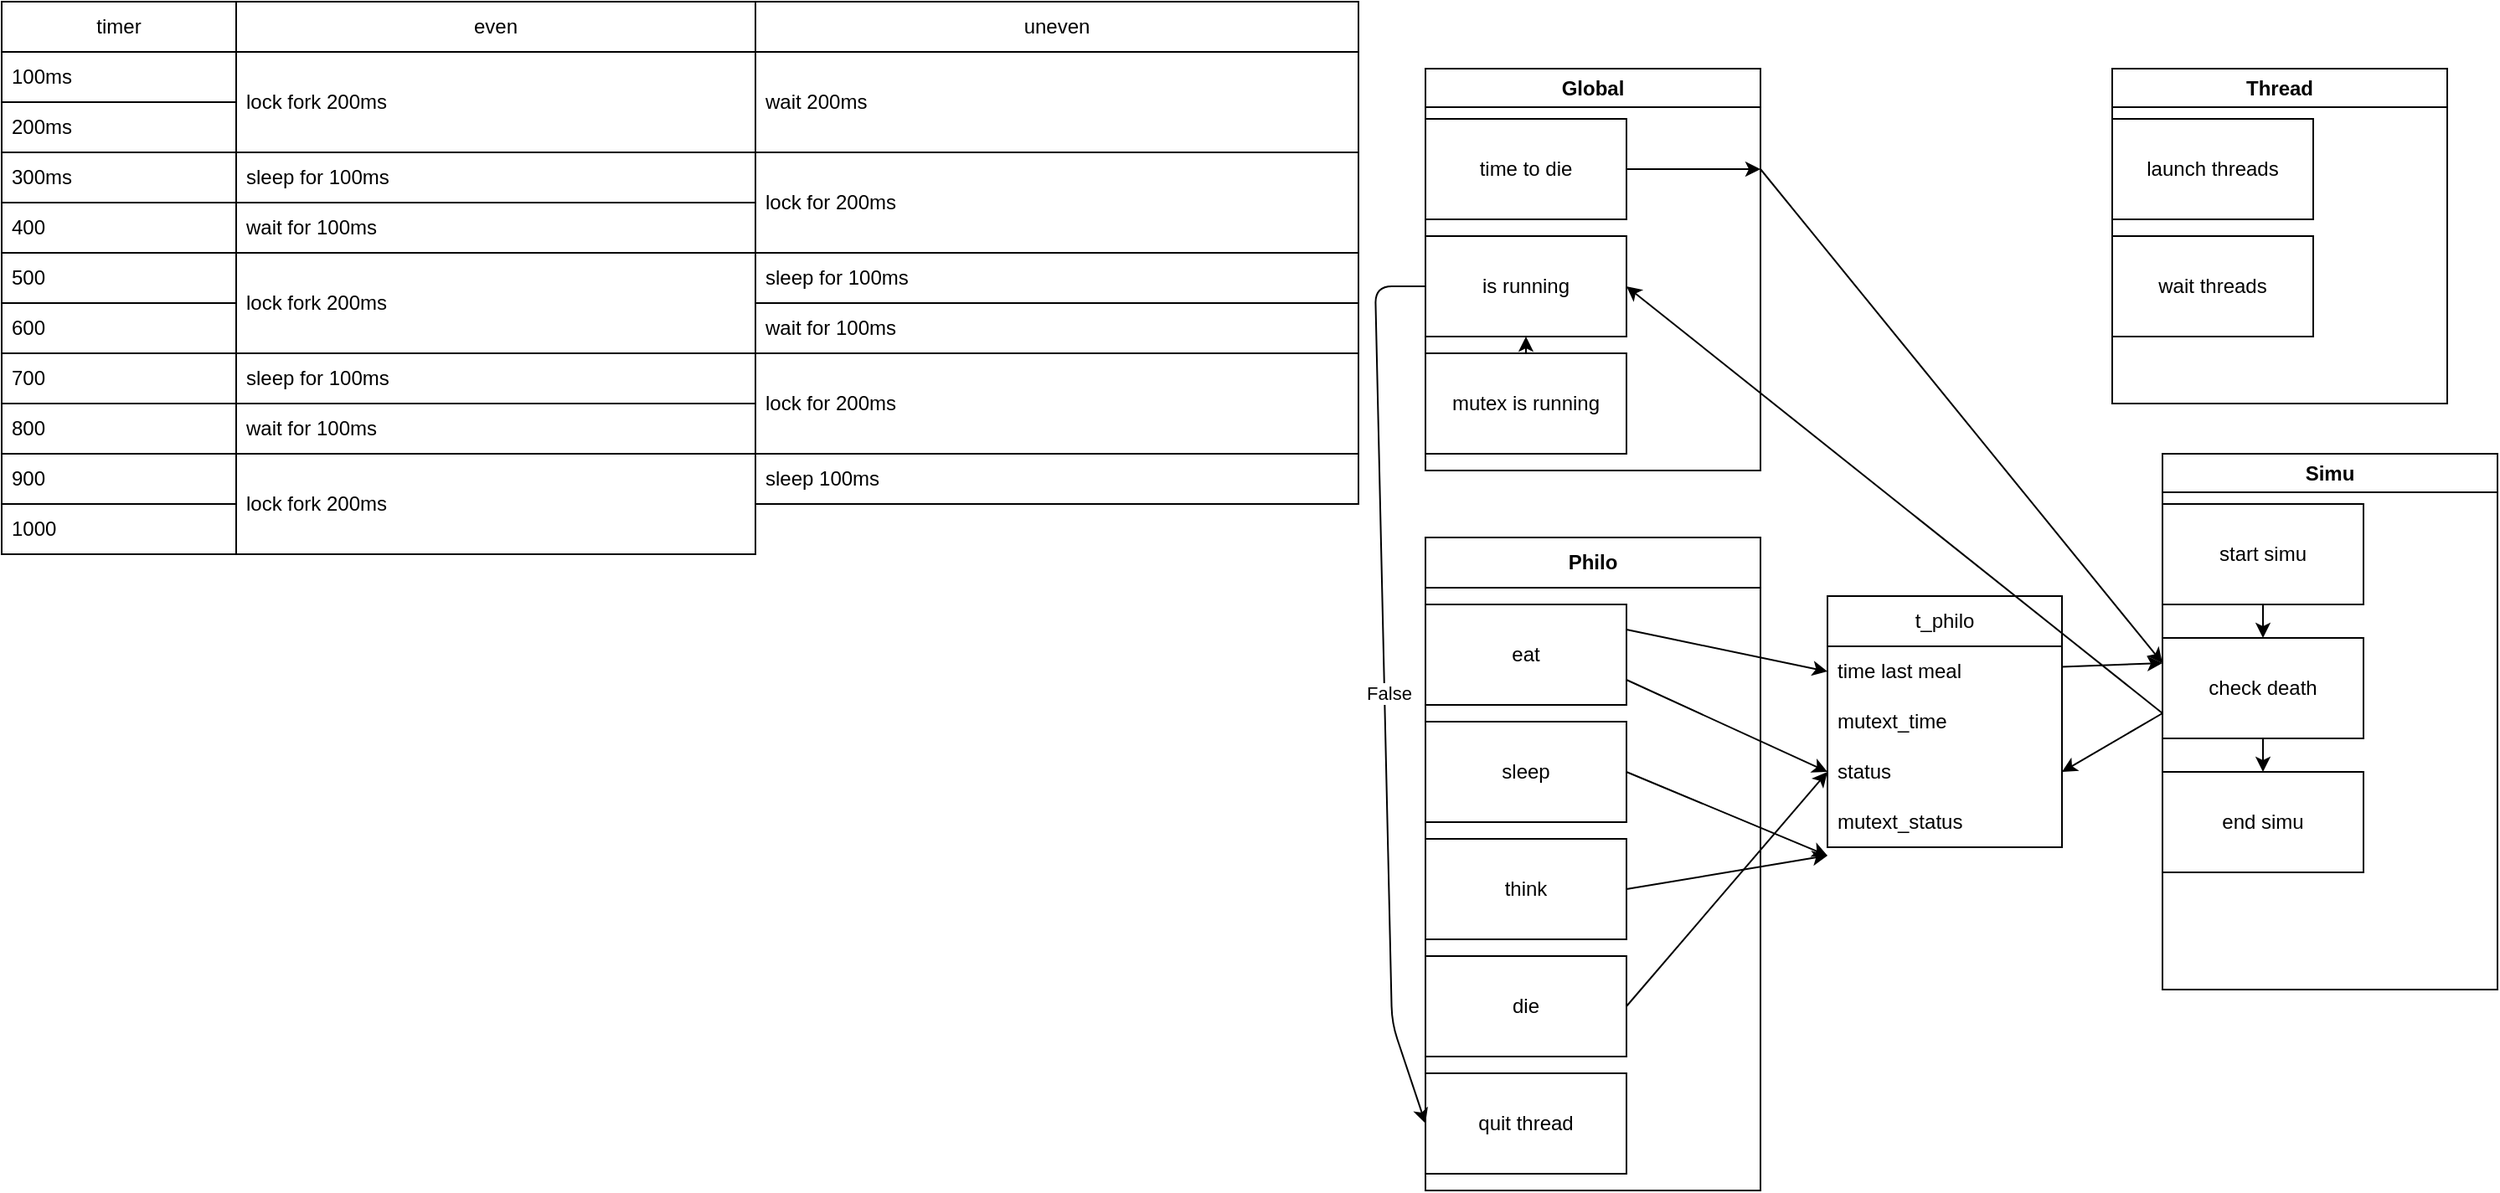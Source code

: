 <mxfile>
    <diagram id="dcNz_AJ9vEyS2vWBa9g0" name="Page-1">
        <mxGraphModel dx="2617" dy="1000" grid="1" gridSize="10" guides="1" tooltips="1" connect="1" arrows="1" fold="1" page="1" pageScale="1" pageWidth="850" pageHeight="1100" math="0" shadow="0">
            <root>
                <mxCell id="0"/>
                <mxCell id="1" parent="0"/>
                <mxCell id="54" style="edgeStyle=none;html=1;exitX=1;exitY=0.25;exitDx=0;exitDy=0;entryX=0;entryY=0.25;entryDx=0;entryDy=0;" parent="1" source="3" target="24" edge="1">
                    <mxGeometry relative="1" as="geometry"/>
                </mxCell>
                <mxCell id="3" value="Global" style="swimlane;whiteSpace=wrap;html=1;" parent="1" vertex="1">
                    <mxGeometry x="40" y="40" width="200" height="240" as="geometry"/>
                </mxCell>
                <mxCell id="30" style="edgeStyle=none;html=1;entryX=1;entryY=0.25;entryDx=0;entryDy=0;" parent="3" source="29" target="3" edge="1">
                    <mxGeometry relative="1" as="geometry">
                        <mxPoint x="200" y="60" as="targetPoint"/>
                    </mxGeometry>
                </mxCell>
                <mxCell id="29" value="time to die" style="rounded=0;whiteSpace=wrap;html=1;" parent="3" vertex="1">
                    <mxGeometry y="30" width="120" height="60" as="geometry"/>
                </mxCell>
                <mxCell id="57" value="is running" style="rounded=0;whiteSpace=wrap;html=1;" parent="3" vertex="1">
                    <mxGeometry y="100" width="120" height="60" as="geometry"/>
                </mxCell>
                <mxCell id="63" style="edgeStyle=none;html=1;exitX=0.5;exitY=0;exitDx=0;exitDy=0;entryX=0.5;entryY=1;entryDx=0;entryDy=0;" parent="3" source="62" target="57" edge="1">
                    <mxGeometry relative="1" as="geometry"/>
                </mxCell>
                <mxCell id="62" value="mutex is running" style="rounded=0;whiteSpace=wrap;html=1;" parent="3" vertex="1">
                    <mxGeometry y="170" width="120" height="60" as="geometry"/>
                </mxCell>
                <mxCell id="4" value="Simu" style="swimlane;whiteSpace=wrap;html=1;" parent="1" vertex="1">
                    <mxGeometry x="480" y="270" width="200" height="320" as="geometry"/>
                </mxCell>
                <mxCell id="22" value="start simu" style="rounded=0;whiteSpace=wrap;html=1;" parent="4" vertex="1">
                    <mxGeometry y="30" width="120" height="60" as="geometry"/>
                </mxCell>
                <mxCell id="24" value="check death" style="rounded=0;whiteSpace=wrap;html=1;" parent="4" vertex="1">
                    <mxGeometry y="110" width="120" height="60" as="geometry"/>
                </mxCell>
                <mxCell id="25" value="" style="edgeStyle=none;html=1;" parent="4" source="22" target="24" edge="1">
                    <mxGeometry relative="1" as="geometry"/>
                </mxCell>
                <mxCell id="26" value="end simu" style="rounded=0;whiteSpace=wrap;html=1;" parent="4" vertex="1">
                    <mxGeometry y="190" width="120" height="60" as="geometry"/>
                </mxCell>
                <mxCell id="27" value="" style="edgeStyle=none;html=1;" parent="4" source="24" target="26" edge="1">
                    <mxGeometry relative="1" as="geometry"/>
                </mxCell>
                <mxCell id="5" value="Thread" style="swimlane;whiteSpace=wrap;html=1;" parent="1" vertex="1">
                    <mxGeometry x="450" y="40" width="200" height="200" as="geometry"/>
                </mxCell>
                <mxCell id="31" value="launch threads" style="rounded=0;whiteSpace=wrap;html=1;" parent="5" vertex="1">
                    <mxGeometry y="30" width="120" height="60" as="geometry"/>
                </mxCell>
                <mxCell id="32" value="wait threads" style="rounded=0;whiteSpace=wrap;html=1;" parent="5" vertex="1">
                    <mxGeometry y="100" width="120" height="60" as="geometry"/>
                </mxCell>
                <mxCell id="11" value="Philo" style="swimlane;whiteSpace=wrap;html=1;startSize=30;" parent="1" vertex="1">
                    <mxGeometry x="40" y="320" width="200" height="390" as="geometry"/>
                </mxCell>
                <mxCell id="12" value="eat" style="rounded=0;whiteSpace=wrap;html=1;" parent="11" vertex="1">
                    <mxGeometry y="40" width="120" height="60" as="geometry"/>
                </mxCell>
                <mxCell id="48" style="edgeStyle=none;html=1;exitX=1;exitY=0.5;exitDx=0;exitDy=0;" parent="11" source="13" edge="1">
                    <mxGeometry relative="1" as="geometry">
                        <mxPoint x="240" y="190" as="targetPoint"/>
                    </mxGeometry>
                </mxCell>
                <mxCell id="13" value="sleep" style="rounded=0;whiteSpace=wrap;html=1;" parent="11" vertex="1">
                    <mxGeometry y="110" width="120" height="60" as="geometry"/>
                </mxCell>
                <mxCell id="49" style="edgeStyle=none;html=1;exitX=1;exitY=0.5;exitDx=0;exitDy=0;" parent="11" source="15" edge="1">
                    <mxGeometry relative="1" as="geometry">
                        <mxPoint x="240" y="190" as="targetPoint"/>
                    </mxGeometry>
                </mxCell>
                <mxCell id="15" value="think" style="rounded=0;whiteSpace=wrap;html=1;" parent="11" vertex="1">
                    <mxGeometry y="180" width="120" height="60" as="geometry"/>
                </mxCell>
                <mxCell id="16" value="die" style="rounded=0;whiteSpace=wrap;html=1;" parent="11" vertex="1">
                    <mxGeometry y="250" width="120" height="60" as="geometry"/>
                </mxCell>
                <mxCell id="55" value="quit thread" style="whiteSpace=wrap;html=1;rounded=0;" parent="11" vertex="1">
                    <mxGeometry y="320" width="120" height="60" as="geometry"/>
                </mxCell>
                <mxCell id="41" value="t_philo" style="swimlane;fontStyle=0;childLayout=stackLayout;horizontal=1;startSize=30;horizontalStack=0;resizeParent=1;resizeParentMax=0;resizeLast=0;collapsible=1;marginBottom=0;whiteSpace=wrap;html=1;" parent="1" vertex="1">
                    <mxGeometry x="280" y="355" width="140" height="150" as="geometry"/>
                </mxCell>
                <mxCell id="42" value="time last meal" style="text;strokeColor=none;fillColor=none;align=left;verticalAlign=middle;spacingLeft=4;spacingRight=4;overflow=hidden;points=[[0,0.5],[1,0.5]];portConstraint=eastwest;rotatable=0;whiteSpace=wrap;html=1;" parent="41" vertex="1">
                    <mxGeometry y="30" width="140" height="30" as="geometry"/>
                </mxCell>
                <mxCell id="43" value="mutext_time" style="text;strokeColor=none;fillColor=none;align=left;verticalAlign=middle;spacingLeft=4;spacingRight=4;overflow=hidden;points=[[0,0.5],[1,0.5]];portConstraint=eastwest;rotatable=0;whiteSpace=wrap;html=1;" parent="41" vertex="1">
                    <mxGeometry y="60" width="140" height="30" as="geometry"/>
                </mxCell>
                <mxCell id="44" value="status" style="text;strokeColor=none;fillColor=none;align=left;verticalAlign=middle;spacingLeft=4;spacingRight=4;overflow=hidden;points=[[0,0.5],[1,0.5]];portConstraint=eastwest;rotatable=0;whiteSpace=wrap;html=1;" parent="41" vertex="1">
                    <mxGeometry y="90" width="140" height="30" as="geometry"/>
                </mxCell>
                <mxCell id="45" value="mutext_status" style="text;strokeColor=none;fillColor=none;align=left;verticalAlign=middle;spacingLeft=4;spacingRight=4;overflow=hidden;points=[[0,0.5],[1,0.5]];portConstraint=eastwest;rotatable=0;whiteSpace=wrap;html=1;" parent="41" vertex="1">
                    <mxGeometry y="120" width="140" height="30" as="geometry"/>
                </mxCell>
                <mxCell id="46" style="edgeStyle=none;html=1;entryX=0;entryY=0.5;entryDx=0;entryDy=0;exitX=1;exitY=0.25;exitDx=0;exitDy=0;" parent="1" source="12" target="42" edge="1">
                    <mxGeometry relative="1" as="geometry"/>
                </mxCell>
                <mxCell id="47" style="edgeStyle=none;html=1;exitX=1;exitY=0.75;exitDx=0;exitDy=0;entryX=0;entryY=0.5;entryDx=0;entryDy=0;" parent="1" source="12" target="44" edge="1">
                    <mxGeometry relative="1" as="geometry"/>
                </mxCell>
                <mxCell id="50" style="edgeStyle=none;html=1;exitX=1;exitY=0.5;exitDx=0;exitDy=0;entryX=0;entryY=0.5;entryDx=0;entryDy=0;" parent="1" source="16" target="44" edge="1">
                    <mxGeometry relative="1" as="geometry"/>
                </mxCell>
                <mxCell id="51" style="edgeStyle=none;html=1;entryX=0;entryY=0.25;entryDx=0;entryDy=0;" parent="1" source="42" target="24" edge="1">
                    <mxGeometry relative="1" as="geometry"/>
                </mxCell>
                <mxCell id="52" style="edgeStyle=none;html=1;exitX=0;exitY=0.75;exitDx=0;exitDy=0;entryX=1;entryY=0.5;entryDx=0;entryDy=0;" parent="1" source="24" target="44" edge="1">
                    <mxGeometry relative="1" as="geometry"/>
                </mxCell>
                <mxCell id="58" style="edgeStyle=none;html=1;exitX=0;exitY=0.75;exitDx=0;exitDy=0;entryX=1;entryY=0.5;entryDx=0;entryDy=0;" parent="1" source="24" target="57" edge="1">
                    <mxGeometry relative="1" as="geometry"/>
                </mxCell>
                <mxCell id="60" style="edgeStyle=none;html=1;exitX=0;exitY=0.5;exitDx=0;exitDy=0;entryX=0;entryY=0.5;entryDx=0;entryDy=0;" parent="1" source="57" target="55" edge="1">
                    <mxGeometry relative="1" as="geometry">
                        <Array as="points">
                            <mxPoint x="10" y="170"/>
                            <mxPoint x="20" y="610"/>
                        </Array>
                    </mxGeometry>
                </mxCell>
                <mxCell id="61" value="False" style="edgeLabel;html=1;align=center;verticalAlign=middle;resizable=0;points=[];" parent="60" vertex="1" connectable="0">
                    <mxGeometry x="0.024" y="2" relative="1" as="geometry">
                        <mxPoint as="offset"/>
                    </mxGeometry>
                </mxCell>
                <mxCell id="68" value="timer" style="swimlane;fontStyle=0;childLayout=stackLayout;horizontal=1;startSize=30;horizontalStack=0;resizeParent=1;resizeParentMax=0;resizeLast=0;collapsible=1;marginBottom=0;whiteSpace=wrap;html=1;" vertex="1" parent="1">
                    <mxGeometry x="-810" width="140" height="330" as="geometry"/>
                </mxCell>
                <mxCell id="69" value="100ms" style="text;strokeColor=default;fillColor=none;align=left;verticalAlign=middle;spacingLeft=4;spacingRight=4;overflow=hidden;points=[[0,0.5],[1,0.5]];portConstraint=eastwest;rotatable=0;whiteSpace=wrap;html=1;" vertex="1" parent="68">
                    <mxGeometry y="30" width="140" height="30" as="geometry"/>
                </mxCell>
                <mxCell id="70" value="200ms" style="text;strokeColor=default;fillColor=none;align=left;verticalAlign=middle;spacingLeft=4;spacingRight=4;overflow=hidden;points=[[0,0.5],[1,0.5]];portConstraint=eastwest;rotatable=0;whiteSpace=wrap;html=1;" vertex="1" parent="68">
                    <mxGeometry y="60" width="140" height="30" as="geometry"/>
                </mxCell>
                <mxCell id="71" value="300ms" style="text;strokeColor=default;fillColor=none;align=left;verticalAlign=middle;spacingLeft=4;spacingRight=4;overflow=hidden;points=[[0,0.5],[1,0.5]];portConstraint=eastwest;rotatable=0;whiteSpace=wrap;html=1;" vertex="1" parent="68">
                    <mxGeometry y="90" width="140" height="30" as="geometry"/>
                </mxCell>
                <mxCell id="89" value="400" style="text;strokeColor=none;fillColor=none;align=left;verticalAlign=middle;spacingLeft=4;spacingRight=4;overflow=hidden;points=[[0,0.5],[1,0.5]];portConstraint=eastwest;rotatable=0;whiteSpace=wrap;html=1;" vertex="1" parent="68">
                    <mxGeometry y="120" width="140" height="30" as="geometry"/>
                </mxCell>
                <mxCell id="90" value="500" style="text;strokeColor=default;fillColor=none;align=left;verticalAlign=middle;spacingLeft=4;spacingRight=4;overflow=hidden;points=[[0,0.5],[1,0.5]];portConstraint=eastwest;rotatable=0;whiteSpace=wrap;html=1;" vertex="1" parent="68">
                    <mxGeometry y="150" width="140" height="30" as="geometry"/>
                </mxCell>
                <mxCell id="92" value="600" style="text;strokeColor=none;fillColor=none;align=left;verticalAlign=middle;spacingLeft=4;spacingRight=4;overflow=hidden;points=[[0,0.5],[1,0.5]];portConstraint=eastwest;rotatable=0;whiteSpace=wrap;html=1;" vertex="1" parent="68">
                    <mxGeometry y="180" width="140" height="30" as="geometry"/>
                </mxCell>
                <mxCell id="93" value="700" style="text;strokeColor=default;fillColor=none;align=left;verticalAlign=middle;spacingLeft=4;spacingRight=4;overflow=hidden;points=[[0,0.5],[1,0.5]];portConstraint=eastwest;rotatable=0;whiteSpace=wrap;html=1;" vertex="1" parent="68">
                    <mxGeometry y="210" width="140" height="30" as="geometry"/>
                </mxCell>
                <mxCell id="101" value="800" style="text;strokeColor=default;fillColor=none;align=left;verticalAlign=middle;spacingLeft=4;spacingRight=4;overflow=hidden;points=[[0,0.5],[1,0.5]];portConstraint=eastwest;rotatable=0;whiteSpace=wrap;html=1;" vertex="1" parent="68">
                    <mxGeometry y="240" width="140" height="30" as="geometry"/>
                </mxCell>
                <mxCell id="102" value="900" style="text;strokeColor=default;fillColor=none;align=left;verticalAlign=middle;spacingLeft=4;spacingRight=4;overflow=hidden;points=[[0,0.5],[1,0.5]];portConstraint=eastwest;rotatable=0;whiteSpace=wrap;html=1;" vertex="1" parent="68">
                    <mxGeometry y="270" width="140" height="30" as="geometry"/>
                </mxCell>
                <mxCell id="103" value="1000" style="text;strokeColor=default;fillColor=none;align=left;verticalAlign=middle;spacingLeft=4;spacingRight=4;overflow=hidden;points=[[0,0.5],[1,0.5]];portConstraint=eastwest;rotatable=0;whiteSpace=wrap;html=1;" vertex="1" parent="68">
                    <mxGeometry y="300" width="140" height="30" as="geometry"/>
                </mxCell>
                <mxCell id="72" value="even" style="swimlane;fontStyle=0;childLayout=stackLayout;horizontal=1;startSize=30;horizontalStack=0;resizeParent=1;resizeParentMax=0;resizeLast=0;collapsible=1;marginBottom=0;whiteSpace=wrap;html=1;" vertex="1" parent="1">
                    <mxGeometry x="-670" width="310" height="330" as="geometry"/>
                </mxCell>
                <mxCell id="73" value="lock fork 200ms" style="text;strokeColor=default;fillColor=none;align=left;verticalAlign=middle;spacingLeft=4;spacingRight=4;overflow=hidden;points=[[0,0.5],[1,0.5]];portConstraint=eastwest;rotatable=0;whiteSpace=wrap;html=1;shadow=0;rounded=0;glass=0;" vertex="1" parent="72">
                    <mxGeometry y="30" width="310" height="60" as="geometry"/>
                </mxCell>
                <mxCell id="94" value="sleep for 100ms" style="text;strokeColor=default;fillColor=none;align=left;verticalAlign=middle;spacingLeft=4;spacingRight=4;overflow=hidden;points=[[0,0.5],[1,0.5]];portConstraint=eastwest;rotatable=0;whiteSpace=wrap;html=1;shadow=0;rounded=0;glass=0;" vertex="1" parent="72">
                    <mxGeometry y="90" width="310" height="30" as="geometry"/>
                </mxCell>
                <mxCell id="98" value="wait for 100ms" style="text;strokeColor=default;fillColor=none;align=left;verticalAlign=middle;spacingLeft=4;spacingRight=4;overflow=hidden;points=[[0,0.5],[1,0.5]];portConstraint=eastwest;rotatable=0;whiteSpace=wrap;html=1;shadow=0;rounded=0;glass=0;" vertex="1" parent="72">
                    <mxGeometry y="120" width="310" height="30" as="geometry"/>
                </mxCell>
                <mxCell id="95" value="lock fork 200ms" style="text;strokeColor=default;fillColor=none;align=left;verticalAlign=middle;spacingLeft=4;spacingRight=4;overflow=hidden;points=[[0,0.5],[1,0.5]];portConstraint=eastwest;rotatable=0;whiteSpace=wrap;html=1;shadow=0;rounded=0;glass=0;" vertex="1" parent="72">
                    <mxGeometry y="150" width="310" height="60" as="geometry"/>
                </mxCell>
                <mxCell id="96" value="sleep for 100ms" style="text;strokeColor=default;fillColor=none;align=left;verticalAlign=middle;spacingLeft=4;spacingRight=4;overflow=hidden;points=[[0,0.5],[1,0.5]];portConstraint=eastwest;rotatable=0;whiteSpace=wrap;html=1;shadow=0;rounded=0;glass=0;" vertex="1" parent="72">
                    <mxGeometry y="210" width="310" height="30" as="geometry"/>
                </mxCell>
                <mxCell id="105" value="wait for 100ms" style="text;strokeColor=default;fillColor=none;align=left;verticalAlign=middle;spacingLeft=4;spacingRight=4;overflow=hidden;points=[[0,0.5],[1,0.5]];portConstraint=eastwest;rotatable=0;whiteSpace=wrap;html=1;shadow=0;rounded=0;glass=0;" vertex="1" parent="72">
                    <mxGeometry y="240" width="310" height="30" as="geometry"/>
                </mxCell>
                <mxCell id="97" value="lock fork 200ms" style="text;strokeColor=default;fillColor=none;align=left;verticalAlign=middle;spacingLeft=4;spacingRight=4;overflow=hidden;points=[[0,0.5],[1,0.5]];portConstraint=eastwest;rotatable=0;whiteSpace=wrap;html=1;shadow=0;rounded=0;glass=0;" vertex="1" parent="72">
                    <mxGeometry y="270" width="310" height="60" as="geometry"/>
                </mxCell>
                <mxCell id="76" value="uneven" style="swimlane;fontStyle=0;childLayout=stackLayout;horizontal=1;startSize=30;horizontalStack=0;resizeParent=1;resizeParentMax=0;resizeLast=0;collapsible=1;marginBottom=0;whiteSpace=wrap;html=1;" vertex="1" parent="1">
                    <mxGeometry x="-360" width="360" height="300" as="geometry"/>
                </mxCell>
                <mxCell id="77" value="wait 200ms" style="text;strokeColor=none;fillColor=none;align=left;verticalAlign=middle;spacingLeft=4;spacingRight=4;overflow=hidden;points=[[0,0.5],[1,0.5]];portConstraint=eastwest;rotatable=0;whiteSpace=wrap;html=1;" vertex="1" parent="76">
                    <mxGeometry y="30" width="360" height="60" as="geometry"/>
                </mxCell>
                <mxCell id="78" value="lock for 200ms" style="text;strokeColor=default;fillColor=none;align=left;verticalAlign=middle;spacingLeft=4;spacingRight=4;overflow=hidden;points=[[0,0.5],[1,0.5]];portConstraint=eastwest;rotatable=0;whiteSpace=wrap;html=1;" vertex="1" parent="76">
                    <mxGeometry y="90" width="360" height="60" as="geometry"/>
                </mxCell>
                <mxCell id="79" value="sleep for 100ms" style="text;strokeColor=none;fillColor=none;align=left;verticalAlign=middle;spacingLeft=4;spacingRight=4;overflow=hidden;points=[[0,0.5],[1,0.5]];portConstraint=eastwest;rotatable=0;whiteSpace=wrap;html=1;" vertex="1" parent="76">
                    <mxGeometry y="150" width="360" height="30" as="geometry"/>
                </mxCell>
                <mxCell id="99" value="wait for 100ms" style="text;strokeColor=default;fillColor=none;align=left;verticalAlign=middle;spacingLeft=4;spacingRight=4;overflow=hidden;points=[[0,0.5],[1,0.5]];portConstraint=eastwest;rotatable=0;whiteSpace=wrap;html=1;" vertex="1" parent="76">
                    <mxGeometry y="180" width="360" height="30" as="geometry"/>
                </mxCell>
                <mxCell id="100" value="lock for 200ms" style="text;strokeColor=default;fillColor=none;align=left;verticalAlign=middle;spacingLeft=4;spacingRight=4;overflow=hidden;points=[[0,0.5],[1,0.5]];portConstraint=eastwest;rotatable=0;whiteSpace=wrap;html=1;" vertex="1" parent="76">
                    <mxGeometry y="210" width="360" height="60" as="geometry"/>
                </mxCell>
                <mxCell id="104" value="sleep 100ms" style="text;strokeColor=default;fillColor=none;align=left;verticalAlign=middle;spacingLeft=4;spacingRight=4;overflow=hidden;points=[[0,0.5],[1,0.5]];portConstraint=eastwest;rotatable=0;whiteSpace=wrap;html=1;" vertex="1" parent="76">
                    <mxGeometry y="270" width="360" height="30" as="geometry"/>
                </mxCell>
            </root>
        </mxGraphModel>
    </diagram>
</mxfile>